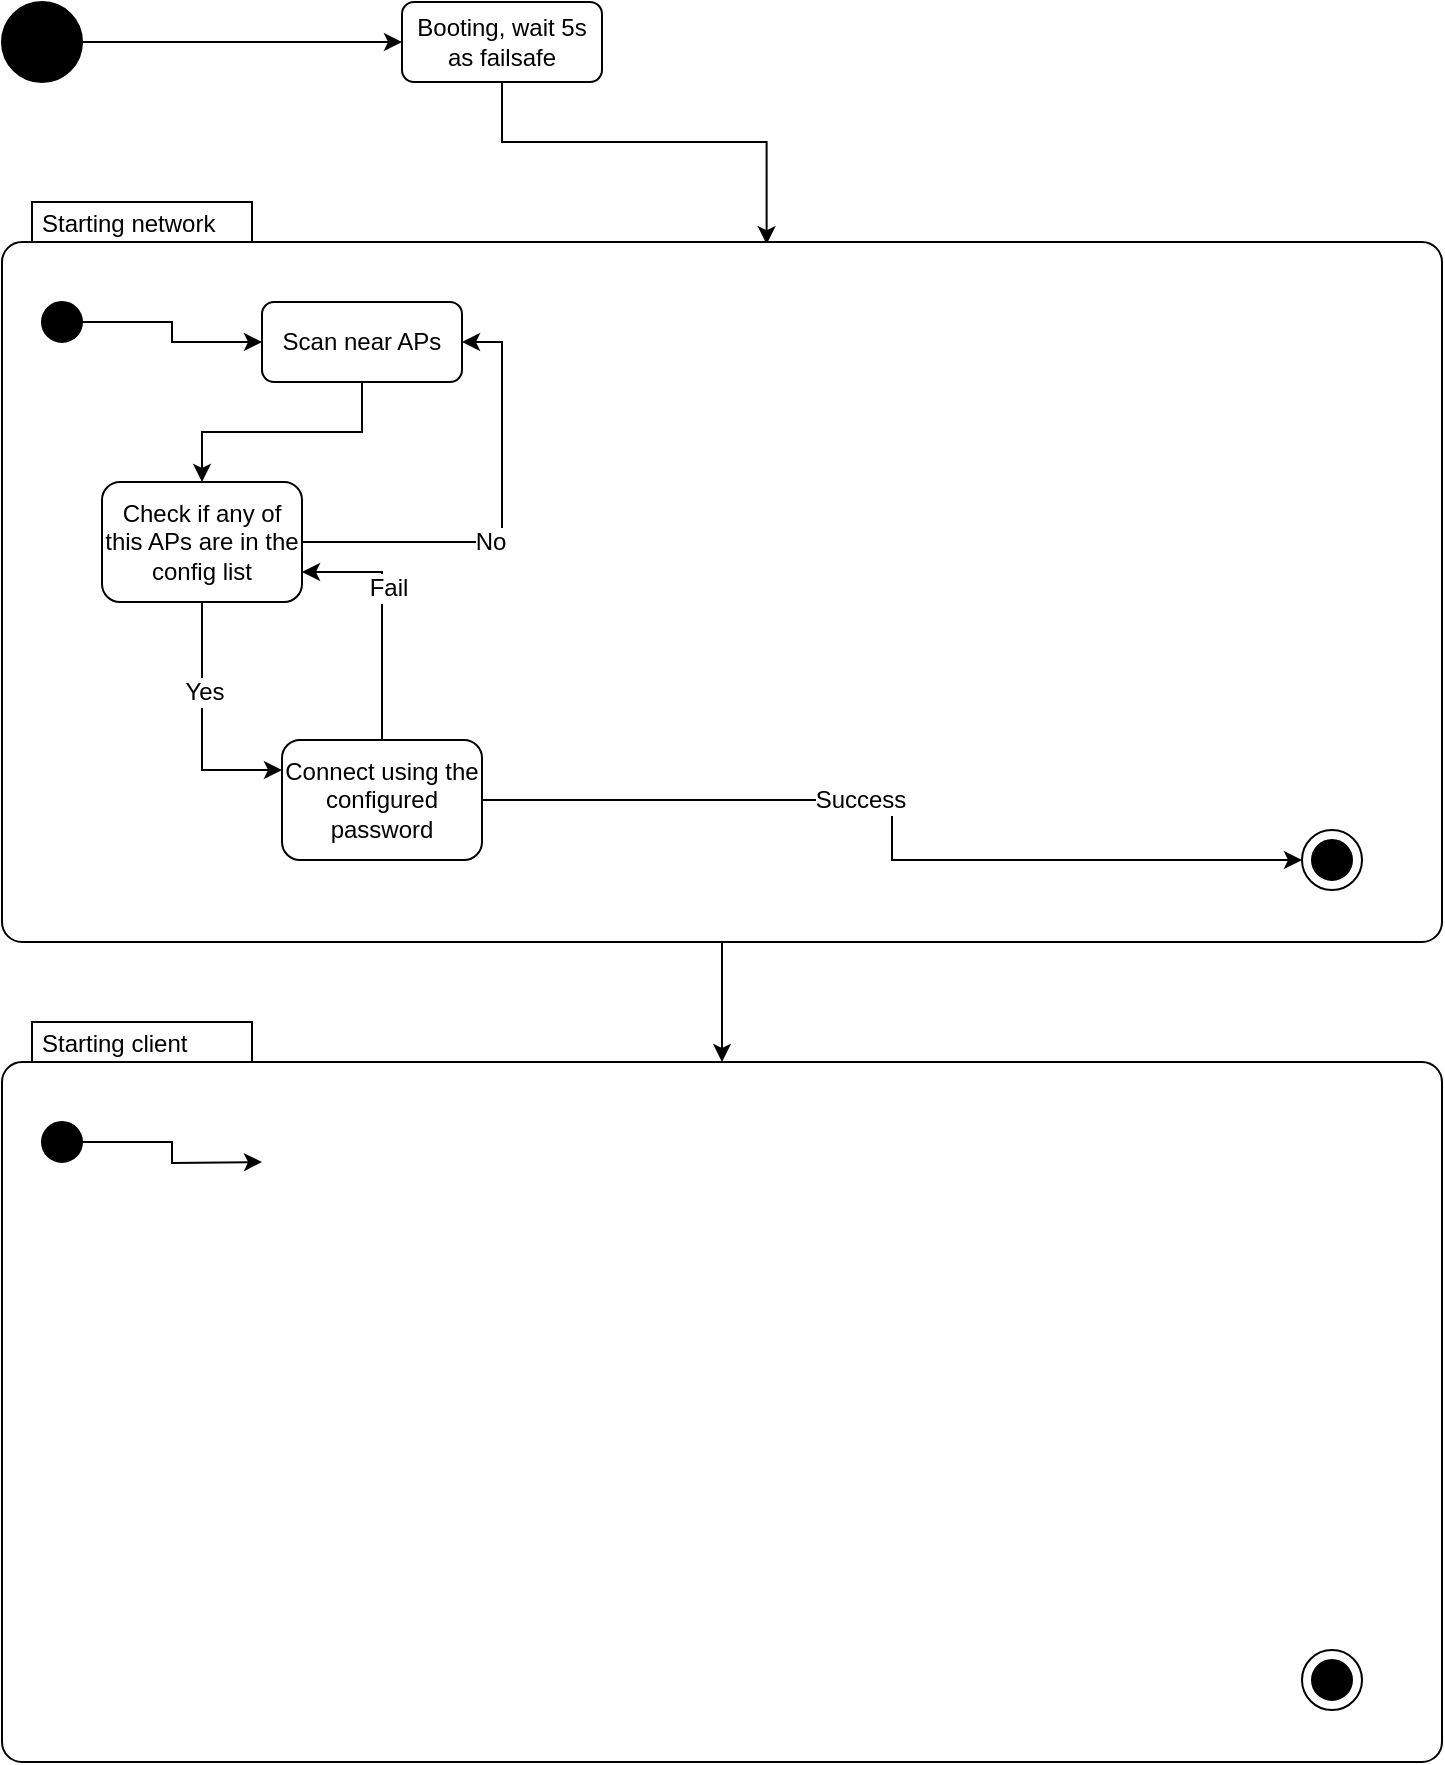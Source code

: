 <mxfile version="11.0.7" type="github"><diagram id="lUMkQHgPPGu322DvoPxr" name="Page-1"><mxGraphModel dx="1422" dy="778" grid="1" gridSize="10" guides="1" tooltips="1" connect="1" arrows="1" fold="1" page="1" pageScale="1" pageWidth="827" pageHeight="1169" math="0" shadow="0"><root><mxCell id="0"/><mxCell id="1" parent="0"/><mxCell id="yTOjuB8f-agDbzwpZrp3-3" style="edgeStyle=orthogonalEdgeStyle;rounded=0;orthogonalLoop=1;jettySize=auto;html=1;exitX=1;exitY=0.5;exitDx=0;exitDy=0;" parent="1" source="yTOjuB8f-agDbzwpZrp3-1" target="yTOjuB8f-agDbzwpZrp3-2" edge="1"><mxGeometry relative="1" as="geometry"/></mxCell><mxCell id="yTOjuB8f-agDbzwpZrp3-1" value="" style="shape=ellipse;html=1;fillColor=#000000;fontSize=18;fontColor=#ffffff;" parent="1" vertex="1"><mxGeometry x="80" y="140" width="40" height="40" as="geometry"/></mxCell><mxCell id="yTOjuB8f-agDbzwpZrp3-12" style="edgeStyle=orthogonalEdgeStyle;rounded=0;orthogonalLoop=1;jettySize=auto;html=1;exitX=0.5;exitY=1;exitDx=0;exitDy=0;entryX=0.531;entryY=0.057;entryDx=0;entryDy=0;entryPerimeter=0;" parent="1" source="yTOjuB8f-agDbzwpZrp3-2" target="yTOjuB8f-agDbzwpZrp3-6" edge="1"><mxGeometry relative="1" as="geometry"/></mxCell><mxCell id="yTOjuB8f-agDbzwpZrp3-2" value="Booting, wait 5s as failsafe" style="shape=rect;rounded=1;html=1;whiteSpace=wrap;align=center;" parent="1" vertex="1"><mxGeometry x="280" y="140" width="100" height="40" as="geometry"/></mxCell><mxCell id="yTOjuB8f-agDbzwpZrp3-57" style="edgeStyle=orthogonalEdgeStyle;rounded=0;orthogonalLoop=1;jettySize=auto;html=1;exitX=0.5;exitY=1;exitDx=0;exitDy=0;exitPerimeter=0;entryX=0.5;entryY=0;entryDx=0;entryDy=20;entryPerimeter=0;" parent="1" source="yTOjuB8f-agDbzwpZrp3-6" target="yTOjuB8f-agDbzwpZrp3-40" edge="1"><mxGeometry relative="1" as="geometry"/></mxCell><mxCell id="yTOjuB8f-agDbzwpZrp3-6" value="Starting network" style="shape=mxgraph.sysml.compState;align=left;verticalAlign=top;spacingTop=-3;spacingLeft=18;strokeWidth=1;recursiveResize=0;" parent="1" vertex="1"><mxGeometry x="80" y="240" width="720" height="370" as="geometry"/></mxCell><mxCell id="yTOjuB8f-agDbzwpZrp3-37" style="edgeStyle=orthogonalEdgeStyle;rounded=0;orthogonalLoop=1;jettySize=auto;html=1;exitX=1;exitY=0.5;exitDx=0;exitDy=0;entryX=0;entryY=0.5;entryDx=0;entryDy=0;" parent="yTOjuB8f-agDbzwpZrp3-6" source="yTOjuB8f-agDbzwpZrp3-7" target="yTOjuB8f-agDbzwpZrp3-8" edge="1"><mxGeometry relative="1" as="geometry"/></mxCell><mxCell id="yTOjuB8f-agDbzwpZrp3-7" value="" style="shape=ellipse;html=1;fillColor=#000000;verticalLabelPosition=bottom;labelBackgroundColor=#ffffff;verticalAlign=top;" parent="yTOjuB8f-agDbzwpZrp3-6" vertex="1"><mxGeometry x="20" y="50" width="20" height="20" as="geometry"/></mxCell><mxCell id="yTOjuB8f-agDbzwpZrp3-36" style="edgeStyle=orthogonalEdgeStyle;rounded=0;orthogonalLoop=1;jettySize=auto;html=1;exitX=0.5;exitY=1;exitDx=0;exitDy=0;entryX=0.5;entryY=0;entryDx=0;entryDy=0;" parent="yTOjuB8f-agDbzwpZrp3-6" source="yTOjuB8f-agDbzwpZrp3-8" target="yTOjuB8f-agDbzwpZrp3-9" edge="1"><mxGeometry relative="1" as="geometry"/></mxCell><mxCell id="yTOjuB8f-agDbzwpZrp3-8" value="Scan near APs" style="strokeColor=inherit;fillColor=inherit;gradientColor=inherit;shape=rect;html=1;rounded=1;whiteSpace=wrap;align=center;" parent="yTOjuB8f-agDbzwpZrp3-6" vertex="1"><mxGeometry x="130" y="50" width="100" height="40" as="geometry"/></mxCell><mxCell id="yTOjuB8f-agDbzwpZrp3-13" style="edgeStyle=orthogonalEdgeStyle;rounded=0;orthogonalLoop=1;jettySize=auto;html=1;exitX=1;exitY=0.5;exitDx=0;exitDy=0;entryX=1;entryY=0.5;entryDx=0;entryDy=0;" parent="yTOjuB8f-agDbzwpZrp3-6" source="yTOjuB8f-agDbzwpZrp3-9" target="yTOjuB8f-agDbzwpZrp3-8" edge="1"><mxGeometry relative="1" as="geometry"/></mxCell><mxCell id="yTOjuB8f-agDbzwpZrp3-14" value="&lt;div&gt;No&lt;/div&gt;" style="text;html=1;resizable=0;points=[];align=center;verticalAlign=middle;labelBackgroundColor=#ffffff;" parent="yTOjuB8f-agDbzwpZrp3-13" vertex="1" connectable="0"><mxGeometry x="-0.15" relative="1" as="geometry"><mxPoint as="offset"/></mxGeometry></mxCell><mxCell id="yTOjuB8f-agDbzwpZrp3-16" style="edgeStyle=orthogonalEdgeStyle;rounded=0;orthogonalLoop=1;jettySize=auto;html=1;exitX=0.5;exitY=1;exitDx=0;exitDy=0;entryX=1;entryY=0.75;entryDx=0;entryDy=0;" parent="yTOjuB8f-agDbzwpZrp3-6" source="yTOjuB8f-agDbzwpZrp3-9" target="yTOjuB8f-agDbzwpZrp3-15" edge="1"><mxGeometry relative="1" as="geometry"/></mxCell><mxCell id="yTOjuB8f-agDbzwpZrp3-17" value="&lt;div&gt;Yes&lt;/div&gt;" style="text;html=1;resizable=0;points=[];align=center;verticalAlign=middle;labelBackgroundColor=#ffffff;" parent="yTOjuB8f-agDbzwpZrp3-16" vertex="1" connectable="0"><mxGeometry x="-0.28" y="1" relative="1" as="geometry"><mxPoint as="offset"/></mxGeometry></mxCell><mxCell id="yTOjuB8f-agDbzwpZrp3-9" value="Check if any of this APs are in the config list" style="strokeColor=inherit;fillColor=inherit;gradientColor=inherit;shape=rect;html=1;rounded=1;whiteSpace=wrap;align=center;" parent="yTOjuB8f-agDbzwpZrp3-6" vertex="1"><mxGeometry x="50" y="140" width="100" height="60" as="geometry"/></mxCell><mxCell id="yTOjuB8f-agDbzwpZrp3-18" style="edgeStyle=orthogonalEdgeStyle;rounded=0;orthogonalLoop=1;jettySize=auto;html=1;entryX=1;entryY=0.75;entryDx=0;entryDy=0;" parent="yTOjuB8f-agDbzwpZrp3-6" source="yTOjuB8f-agDbzwpZrp3-15" target="yTOjuB8f-agDbzwpZrp3-9" edge="1"><mxGeometry relative="1" as="geometry"><Array as="points"/></mxGeometry></mxCell><mxCell id="yTOjuB8f-agDbzwpZrp3-19" value="Fail" style="text;html=1;resizable=0;points=[];align=center;verticalAlign=middle;labelBackgroundColor=#ffffff;" parent="yTOjuB8f-agDbzwpZrp3-18" vertex="1" connectable="0"><mxGeometry x="0.222" y="-3" relative="1" as="geometry"><mxPoint as="offset"/></mxGeometry></mxCell><mxCell id="yTOjuB8f-agDbzwpZrp3-38" style="edgeStyle=orthogonalEdgeStyle;rounded=0;orthogonalLoop=1;jettySize=auto;html=1;exitX=0;exitY=0.5;exitDx=0;exitDy=0;" parent="yTOjuB8f-agDbzwpZrp3-6" source="yTOjuB8f-agDbzwpZrp3-15" target="yTOjuB8f-agDbzwpZrp3-20" edge="1"><mxGeometry relative="1" as="geometry"/></mxCell><mxCell id="yTOjuB8f-agDbzwpZrp3-39" value="&lt;div&gt;Success&lt;/div&gt;" style="text;html=1;resizable=0;points=[];align=center;verticalAlign=middle;labelBackgroundColor=#ffffff;" parent="yTOjuB8f-agDbzwpZrp3-38" vertex="1" connectable="0"><mxGeometry x="-0.144" relative="1" as="geometry"><mxPoint as="offset"/></mxGeometry></mxCell><mxCell id="yTOjuB8f-agDbzwpZrp3-15" value="&lt;div&gt;Connect using the configured password&lt;/div&gt;" style="shape=rect;rounded=1;html=1;whiteSpace=wrap;align=center;direction=west;" parent="yTOjuB8f-agDbzwpZrp3-6" vertex="1"><mxGeometry x="140" y="269" width="100" height="60" as="geometry"/></mxCell><mxCell id="yTOjuB8f-agDbzwpZrp3-20" value="" style="shape=mxgraph.sysml.actFinal;html=1;verticalLabelPosition=bottom;labelBackgroundColor=#ffffff;verticalAlign=top;" parent="yTOjuB8f-agDbzwpZrp3-6" vertex="1"><mxGeometry x="650" y="314" width="30" height="30" as="geometry"/></mxCell><mxCell id="yTOjuB8f-agDbzwpZrp3-40" value="Starting client" style="shape=mxgraph.sysml.compState;align=left;verticalAlign=top;spacingTop=-3;spacingLeft=18;strokeWidth=1;recursiveResize=0;" parent="1" vertex="1"><mxGeometry x="80" y="650" width="720" height="370" as="geometry"/></mxCell><mxCell id="yTOjuB8f-agDbzwpZrp3-41" style="edgeStyle=orthogonalEdgeStyle;rounded=0;orthogonalLoop=1;jettySize=auto;html=1;exitX=1;exitY=0.5;exitDx=0;exitDy=0;entryX=0;entryY=0.5;entryDx=0;entryDy=0;" parent="yTOjuB8f-agDbzwpZrp3-40" source="yTOjuB8f-agDbzwpZrp3-42" edge="1"><mxGeometry relative="1" as="geometry"><mxPoint x="130" y="70" as="targetPoint"/></mxGeometry></mxCell><mxCell id="yTOjuB8f-agDbzwpZrp3-42" value="" style="shape=ellipse;html=1;fillColor=#000000;verticalLabelPosition=bottom;labelBackgroundColor=#ffffff;verticalAlign=top;" parent="yTOjuB8f-agDbzwpZrp3-40" vertex="1"><mxGeometry x="20" y="50" width="20" height="20" as="geometry"/></mxCell><mxCell id="yTOjuB8f-agDbzwpZrp3-43" style="edgeStyle=orthogonalEdgeStyle;rounded=0;orthogonalLoop=1;jettySize=auto;html=1;exitX=0.5;exitY=1;exitDx=0;exitDy=0;entryX=0.5;entryY=0;entryDx=0;entryDy=0;" parent="yTOjuB8f-agDbzwpZrp3-40" target="yTOjuB8f-agDbzwpZrp3-49" edge="1"><mxGeometry relative="1" as="geometry"><mxPoint x="180" y="90" as="sourcePoint"/></mxGeometry></mxCell><mxCell id="yTOjuB8f-agDbzwpZrp3-45" style="edgeStyle=orthogonalEdgeStyle;rounded=0;orthogonalLoop=1;jettySize=auto;html=1;exitX=1;exitY=0.5;exitDx=0;exitDy=0;entryX=1;entryY=0.5;entryDx=0;entryDy=0;" parent="yTOjuB8f-agDbzwpZrp3-40" source="yTOjuB8f-agDbzwpZrp3-49" edge="1"><mxGeometry relative="1" as="geometry"><mxPoint x="230" y="70" as="targetPoint"/></mxGeometry></mxCell><mxCell id="yTOjuB8f-agDbzwpZrp3-46" value="&lt;div&gt;No&lt;/div&gt;" style="text;html=1;resizable=0;points=[];align=center;verticalAlign=middle;labelBackgroundColor=#ffffff;" parent="yTOjuB8f-agDbzwpZrp3-45" vertex="1" connectable="0"><mxGeometry x="-0.15" relative="1" as="geometry"><mxPoint as="offset"/></mxGeometry></mxCell><mxCell id="yTOjuB8f-agDbzwpZrp3-47" style="edgeStyle=orthogonalEdgeStyle;rounded=0;orthogonalLoop=1;jettySize=auto;html=1;exitX=0.5;exitY=1;exitDx=0;exitDy=0;entryX=1;entryY=0.75;entryDx=0;entryDy=0;" parent="yTOjuB8f-agDbzwpZrp3-40" target="yTOjuB8f-agDbzwpZrp3-54" edge="1"><mxGeometry relative="1" as="geometry"><mxPoint x="100" y="200" as="sourcePoint"/></mxGeometry></mxCell><mxCell id="yTOjuB8f-agDbzwpZrp3-48" value="&lt;div&gt;Yes&lt;/div&gt;" style="text;html=1;resizable=0;points=[];align=center;verticalAlign=middle;labelBackgroundColor=#ffffff;" parent="yTOjuB8f-agDbzwpZrp3-47" vertex="1" connectable="0"><mxGeometry x="-0.28" y="1" relative="1" as="geometry"><mxPoint as="offset"/></mxGeometry></mxCell><mxCell id="yTOjuB8f-agDbzwpZrp3-50" style="edgeStyle=orthogonalEdgeStyle;rounded=0;orthogonalLoop=1;jettySize=auto;html=1;entryX=1;entryY=0.75;entryDx=0;entryDy=0;" parent="yTOjuB8f-agDbzwpZrp3-40" source="yTOjuB8f-agDbzwpZrp3-54" edge="1"><mxGeometry relative="1" as="geometry"><Array as="points"/><mxPoint x="150" y="185" as="targetPoint"/></mxGeometry></mxCell><mxCell id="yTOjuB8f-agDbzwpZrp3-51" value="Fail" style="text;html=1;resizable=0;points=[];align=center;verticalAlign=middle;labelBackgroundColor=#ffffff;" parent="yTOjuB8f-agDbzwpZrp3-50" vertex="1" connectable="0"><mxGeometry x="0.222" y="-3" relative="1" as="geometry"><mxPoint as="offset"/></mxGeometry></mxCell><mxCell id="yTOjuB8f-agDbzwpZrp3-55" value="" style="shape=mxgraph.sysml.actFinal;html=1;verticalLabelPosition=bottom;labelBackgroundColor=#ffffff;verticalAlign=top;" parent="yTOjuB8f-agDbzwpZrp3-40" vertex="1"><mxGeometry x="650" y="314" width="30" height="30" as="geometry"/></mxCell></root></mxGraphModel></diagram></mxfile>